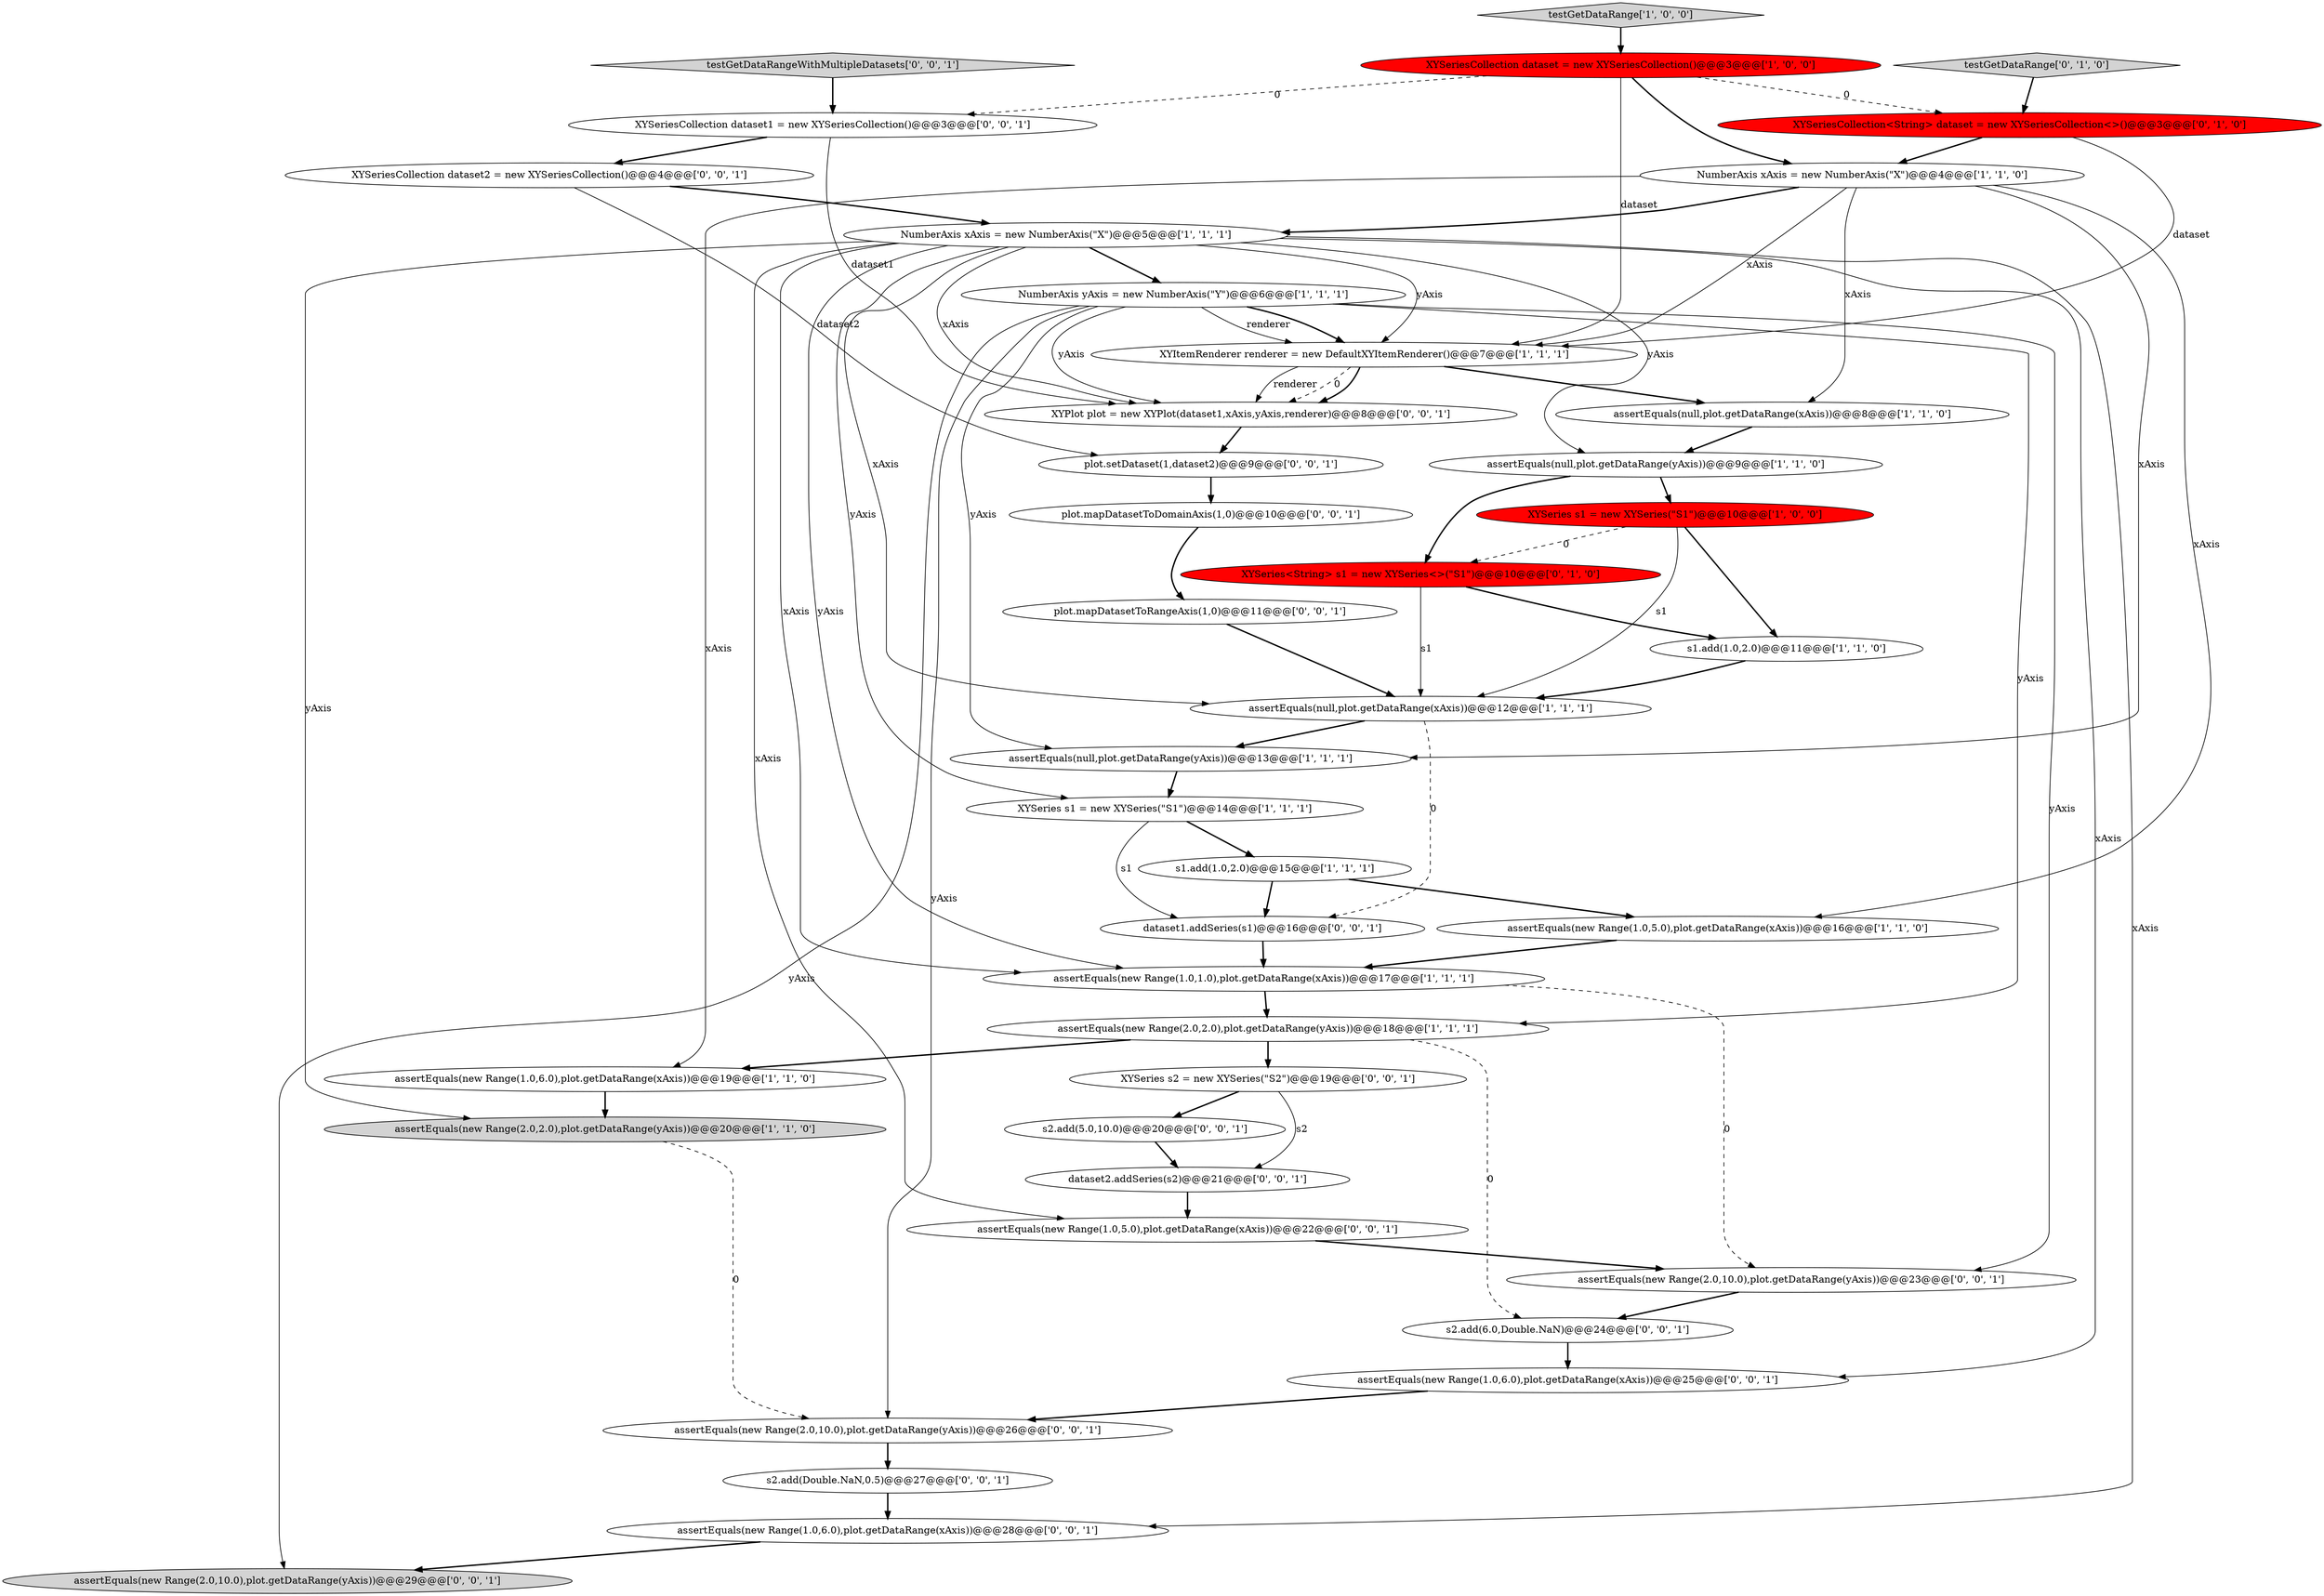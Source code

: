 digraph {
25 [style = filled, label = "XYSeriesCollection dataset2 = new XYSeriesCollection()@@@4@@@['0', '0', '1']", fillcolor = white, shape = ellipse image = "AAA0AAABBB3BBB"];
23 [style = filled, label = "XYPlot plot = new XYPlot(dataset1,xAxis,yAxis,renderer)@@@8@@@['0', '0', '1']", fillcolor = white, shape = ellipse image = "AAA0AAABBB3BBB"];
35 [style = filled, label = "s2.add(6.0,Double.NaN)@@@24@@@['0', '0', '1']", fillcolor = white, shape = ellipse image = "AAA0AAABBB3BBB"];
36 [style = filled, label = "assertEquals(new Range(2.0,10.0),plot.getDataRange(yAxis))@@@29@@@['0', '0', '1']", fillcolor = lightgray, shape = ellipse image = "AAA0AAABBB3BBB"];
22 [style = filled, label = "XYSeriesCollection dataset1 = new XYSeriesCollection()@@@3@@@['0', '0', '1']", fillcolor = white, shape = ellipse image = "AAA0AAABBB3BBB"];
18 [style = filled, label = "assertEquals(new Range(1.0,5.0),plot.getDataRange(xAxis))@@@16@@@['1', '1', '0']", fillcolor = white, shape = ellipse image = "AAA0AAABBB1BBB"];
26 [style = filled, label = "XYSeries s2 = new XYSeries(\"S2\")@@@19@@@['0', '0', '1']", fillcolor = white, shape = ellipse image = "AAA0AAABBB3BBB"];
9 [style = filled, label = "s1.add(1.0,2.0)@@@15@@@['1', '1', '1']", fillcolor = white, shape = ellipse image = "AAA0AAABBB1BBB"];
34 [style = filled, label = "plot.setDataset(1,dataset2)@@@9@@@['0', '0', '1']", fillcolor = white, shape = ellipse image = "AAA0AAABBB3BBB"];
19 [style = filled, label = "XYSeriesCollection<String> dataset = new XYSeriesCollection<>()@@@3@@@['0', '1', '0']", fillcolor = red, shape = ellipse image = "AAA1AAABBB2BBB"];
5 [style = filled, label = "testGetDataRange['1', '0', '0']", fillcolor = lightgray, shape = diamond image = "AAA0AAABBB1BBB"];
39 [style = filled, label = "plot.mapDatasetToRangeAxis(1,0)@@@11@@@['0', '0', '1']", fillcolor = white, shape = ellipse image = "AAA0AAABBB3BBB"];
7 [style = filled, label = "s1.add(1.0,2.0)@@@11@@@['1', '1', '0']", fillcolor = white, shape = ellipse image = "AAA0AAABBB1BBB"];
30 [style = filled, label = "plot.mapDatasetToDomainAxis(1,0)@@@10@@@['0', '0', '1']", fillcolor = white, shape = ellipse image = "AAA0AAABBB3BBB"];
31 [style = filled, label = "assertEquals(new Range(2.0,10.0),plot.getDataRange(yAxis))@@@26@@@['0', '0', '1']", fillcolor = white, shape = ellipse image = "AAA0AAABBB3BBB"];
15 [style = filled, label = "assertEquals(null,plot.getDataRange(xAxis))@@@8@@@['1', '1', '0']", fillcolor = white, shape = ellipse image = "AAA0AAABBB1BBB"];
12 [style = filled, label = "assertEquals(new Range(1.0,1.0),plot.getDataRange(xAxis))@@@17@@@['1', '1', '1']", fillcolor = white, shape = ellipse image = "AAA0AAABBB1BBB"];
0 [style = filled, label = "assertEquals(new Range(2.0,2.0),plot.getDataRange(yAxis))@@@20@@@['1', '1', '0']", fillcolor = lightgray, shape = ellipse image = "AAA0AAABBB1BBB"];
6 [style = filled, label = "assertEquals(new Range(2.0,2.0),plot.getDataRange(yAxis))@@@18@@@['1', '1', '1']", fillcolor = white, shape = ellipse image = "AAA0AAABBB1BBB"];
3 [style = filled, label = "NumberAxis xAxis = new NumberAxis(\"X\")@@@5@@@['1', '1', '1']", fillcolor = white, shape = ellipse image = "AAA0AAABBB1BBB"];
8 [style = filled, label = "assertEquals(null,plot.getDataRange(yAxis))@@@13@@@['1', '1', '1']", fillcolor = white, shape = ellipse image = "AAA0AAABBB1BBB"];
32 [style = filled, label = "s2.add(5.0,10.0)@@@20@@@['0', '0', '1']", fillcolor = white, shape = ellipse image = "AAA0AAABBB3BBB"];
24 [style = filled, label = "s2.add(Double.NaN,0.5)@@@27@@@['0', '0', '1']", fillcolor = white, shape = ellipse image = "AAA0AAABBB3BBB"];
11 [style = filled, label = "assertEquals(new Range(1.0,6.0),plot.getDataRange(xAxis))@@@19@@@['1', '1', '0']", fillcolor = white, shape = ellipse image = "AAA0AAABBB1BBB"];
29 [style = filled, label = "assertEquals(new Range(1.0,6.0),plot.getDataRange(xAxis))@@@28@@@['0', '0', '1']", fillcolor = white, shape = ellipse image = "AAA0AAABBB3BBB"];
4 [style = filled, label = "XYItemRenderer renderer = new DefaultXYItemRenderer()@@@7@@@['1', '1', '1']", fillcolor = white, shape = ellipse image = "AAA0AAABBB1BBB"];
38 [style = filled, label = "assertEquals(new Range(2.0,10.0),plot.getDataRange(yAxis))@@@23@@@['0', '0', '1']", fillcolor = white, shape = ellipse image = "AAA0AAABBB3BBB"];
40 [style = filled, label = "testGetDataRangeWithMultipleDatasets['0', '0', '1']", fillcolor = lightgray, shape = diamond image = "AAA0AAABBB3BBB"];
16 [style = filled, label = "XYSeries s1 = new XYSeries(\"S1\")@@@14@@@['1', '1', '1']", fillcolor = white, shape = ellipse image = "AAA0AAABBB1BBB"];
10 [style = filled, label = "assertEquals(null,plot.getDataRange(xAxis))@@@12@@@['1', '1', '1']", fillcolor = white, shape = ellipse image = "AAA0AAABBB1BBB"];
21 [style = filled, label = "testGetDataRange['0', '1', '0']", fillcolor = lightgray, shape = diamond image = "AAA0AAABBB2BBB"];
33 [style = filled, label = "dataset1.addSeries(s1)@@@16@@@['0', '0', '1']", fillcolor = white, shape = ellipse image = "AAA0AAABBB3BBB"];
28 [style = filled, label = "assertEquals(new Range(1.0,5.0),plot.getDataRange(xAxis))@@@22@@@['0', '0', '1']", fillcolor = white, shape = ellipse image = "AAA0AAABBB3BBB"];
1 [style = filled, label = "XYSeriesCollection dataset = new XYSeriesCollection()@@@3@@@['1', '0', '0']", fillcolor = red, shape = ellipse image = "AAA1AAABBB1BBB"];
37 [style = filled, label = "assertEquals(new Range(1.0,6.0),plot.getDataRange(xAxis))@@@25@@@['0', '0', '1']", fillcolor = white, shape = ellipse image = "AAA0AAABBB3BBB"];
2 [style = filled, label = "NumberAxis xAxis = new NumberAxis(\"X\")@@@4@@@['1', '1', '0']", fillcolor = white, shape = ellipse image = "AAA0AAABBB1BBB"];
13 [style = filled, label = "XYSeries s1 = new XYSeries(\"S1\")@@@10@@@['1', '0', '0']", fillcolor = red, shape = ellipse image = "AAA1AAABBB1BBB"];
14 [style = filled, label = "NumberAxis yAxis = new NumberAxis(\"Y\")@@@6@@@['1', '1', '1']", fillcolor = white, shape = ellipse image = "AAA0AAABBB1BBB"];
17 [style = filled, label = "assertEquals(null,plot.getDataRange(yAxis))@@@9@@@['1', '1', '0']", fillcolor = white, shape = ellipse image = "AAA0AAABBB1BBB"];
27 [style = filled, label = "dataset2.addSeries(s2)@@@21@@@['0', '0', '1']", fillcolor = white, shape = ellipse image = "AAA0AAABBB3BBB"];
20 [style = filled, label = "XYSeries<String> s1 = new XYSeries<>(\"S1\")@@@10@@@['0', '1', '0']", fillcolor = red, shape = ellipse image = "AAA1AAABBB2BBB"];
29->36 [style = bold, label=""];
3->12 [style = solid, label="yAxis"];
8->16 [style = bold, label=""];
22->25 [style = bold, label=""];
13->10 [style = solid, label="s1"];
22->23 [style = solid, label="dataset1"];
12->38 [style = dashed, label="0"];
6->26 [style = bold, label=""];
26->32 [style = bold, label=""];
21->19 [style = bold, label=""];
7->10 [style = bold, label=""];
9->33 [style = bold, label=""];
13->20 [style = dashed, label="0"];
31->24 [style = bold, label=""];
2->3 [style = bold, label=""];
27->28 [style = bold, label=""];
3->14 [style = bold, label=""];
4->15 [style = bold, label=""];
25->3 [style = bold, label=""];
28->38 [style = bold, label=""];
2->15 [style = solid, label="xAxis"];
18->12 [style = bold, label=""];
25->34 [style = solid, label="dataset2"];
14->36 [style = solid, label="yAxis"];
2->4 [style = solid, label="xAxis"];
1->19 [style = dashed, label="0"];
32->27 [style = bold, label=""];
10->33 [style = dashed, label="0"];
24->29 [style = bold, label=""];
19->2 [style = bold, label=""];
2->18 [style = solid, label="xAxis"];
3->4 [style = solid, label="yAxis"];
33->12 [style = bold, label=""];
14->23 [style = solid, label="yAxis"];
12->6 [style = bold, label=""];
3->23 [style = solid, label="xAxis"];
34->30 [style = bold, label=""];
16->33 [style = solid, label="s1"];
1->22 [style = dashed, label="0"];
6->35 [style = dashed, label="0"];
19->4 [style = solid, label="dataset"];
20->10 [style = solid, label="s1"];
2->11 [style = solid, label="xAxis"];
5->1 [style = bold, label=""];
3->10 [style = solid, label="xAxis"];
15->17 [style = bold, label=""];
3->17 [style = solid, label="yAxis"];
11->0 [style = bold, label=""];
14->4 [style = bold, label=""];
3->37 [style = solid, label="xAxis"];
9->18 [style = bold, label=""];
14->6 [style = solid, label="yAxis"];
14->38 [style = solid, label="yAxis"];
10->8 [style = bold, label=""];
3->16 [style = solid, label="yAxis"];
26->27 [style = solid, label="s2"];
35->37 [style = bold, label=""];
37->31 [style = bold, label=""];
13->7 [style = bold, label=""];
6->11 [style = bold, label=""];
39->10 [style = bold, label=""];
3->0 [style = solid, label="yAxis"];
14->8 [style = solid, label="yAxis"];
40->22 [style = bold, label=""];
0->31 [style = dashed, label="0"];
23->34 [style = bold, label=""];
30->39 [style = bold, label=""];
3->12 [style = solid, label="xAxis"];
1->4 [style = solid, label="dataset"];
1->2 [style = bold, label=""];
17->13 [style = bold, label=""];
4->23 [style = solid, label="renderer"];
20->7 [style = bold, label=""];
14->31 [style = solid, label="yAxis"];
38->35 [style = bold, label=""];
3->29 [style = solid, label="xAxis"];
4->23 [style = dashed, label="0"];
3->28 [style = solid, label="xAxis"];
16->9 [style = bold, label=""];
4->23 [style = bold, label=""];
14->4 [style = solid, label="renderer"];
2->8 [style = solid, label="xAxis"];
17->20 [style = bold, label=""];
}
